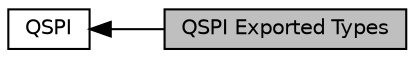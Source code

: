 digraph "QSPI Exported Types"
{
  edge [fontname="Helvetica",fontsize="10",labelfontname="Helvetica",labelfontsize="10"];
  node [fontname="Helvetica",fontsize="10",shape=record];
  rankdir=LR;
  Node1 [label="QSPI",height=0.2,width=0.4,color="black", fillcolor="white", style="filled",URL="$group___q_s_p_i.html",tooltip="HAL QSPI module driver. "];
  Node0 [label="QSPI Exported Types",height=0.2,width=0.4,color="black", fillcolor="grey75", style="filled", fontcolor="black"];
  Node1->Node0 [shape=plaintext, dir="back", style="solid"];
}
